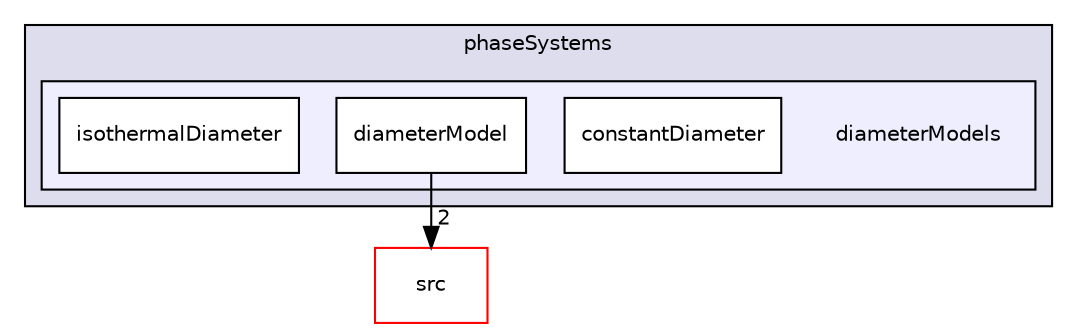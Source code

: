 digraph "applications/solvers/multiphase/reactingEulerFoam/phaseSystems/diameterModels" {
  bgcolor=transparent;
  compound=true
  node [ fontsize="10", fontname="Helvetica"];
  edge [ labelfontsize="10", labelfontname="Helvetica"];
  subgraph clusterdir_bc741cf0feed825022d764837944696d {
    graph [ bgcolor="#ddddee", pencolor="black", label="phaseSystems" fontname="Helvetica", fontsize="10", URL="dir_bc741cf0feed825022d764837944696d.html"]
  subgraph clusterdir_ccff4a0b639e19b859100d0ea51f90b7 {
    graph [ bgcolor="#eeeeff", pencolor="black", label="" URL="dir_ccff4a0b639e19b859100d0ea51f90b7.html"];
    dir_ccff4a0b639e19b859100d0ea51f90b7 [shape=plaintext label="diameterModels"];
    dir_dac98886a25047975e5a923f128d06b9 [shape=box label="constantDiameter" color="black" fillcolor="white" style="filled" URL="dir_dac98886a25047975e5a923f128d06b9.html"];
    dir_463dc7e74943343dd6fba9fe4c921149 [shape=box label="diameterModel" color="black" fillcolor="white" style="filled" URL="dir_463dc7e74943343dd6fba9fe4c921149.html"];
    dir_b9af0aa27f9fefafbda5bfe8c873f95c [shape=box label="isothermalDiameter" color="black" fillcolor="white" style="filled" URL="dir_b9af0aa27f9fefafbda5bfe8c873f95c.html"];
  }
  }
  dir_68267d1309a1af8e8297ef4c3efbcdba [shape=box label="src" color="red" URL="dir_68267d1309a1af8e8297ef4c3efbcdba.html"];
  dir_463dc7e74943343dd6fba9fe4c921149->dir_68267d1309a1af8e8297ef4c3efbcdba [headlabel="2", labeldistance=1.5 headhref="dir_000210_000736.html"];
}
